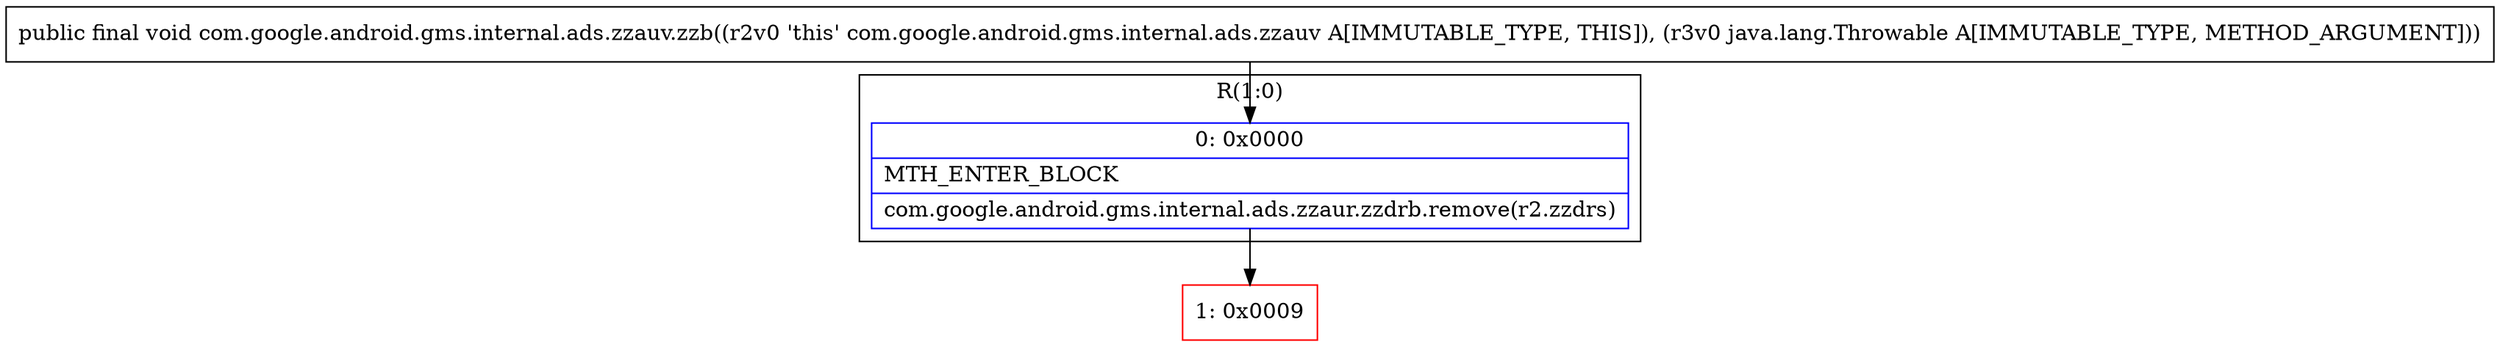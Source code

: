 digraph "CFG forcom.google.android.gms.internal.ads.zzauv.zzb(Ljava\/lang\/Throwable;)V" {
subgraph cluster_Region_1911656059 {
label = "R(1:0)";
node [shape=record,color=blue];
Node_0 [shape=record,label="{0\:\ 0x0000|MTH_ENTER_BLOCK\l|com.google.android.gms.internal.ads.zzaur.zzdrb.remove(r2.zzdrs)\l}"];
}
Node_1 [shape=record,color=red,label="{1\:\ 0x0009}"];
MethodNode[shape=record,label="{public final void com.google.android.gms.internal.ads.zzauv.zzb((r2v0 'this' com.google.android.gms.internal.ads.zzauv A[IMMUTABLE_TYPE, THIS]), (r3v0 java.lang.Throwable A[IMMUTABLE_TYPE, METHOD_ARGUMENT])) }"];
MethodNode -> Node_0;
Node_0 -> Node_1;
}

